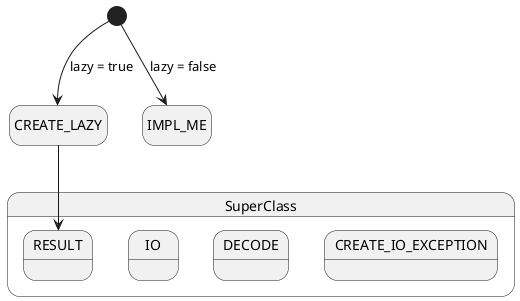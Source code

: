 '
' Copyright (C) 2020-2022 Objectos Software LTDA.
'
' Licensed under the Apache License, Version 2.0 (the "License");
' you may not use this file except in compliance with the License.
' You may obtain a copy of the License at
'
' http://www.apache.org/licenses/LICENSE-2.0
'
' Unless required by applicable law or agreed to in writing, software
' distributed under the License is distributed on an "AS IS" BASIS,
' WITHOUT WARRANTIES OR CONDITIONS OF ANY KIND, either express or implied.
' See the License for the specific language governing permissions and
' limitations under the License.
'

@startuml

hide empty description
skinparam shadowing false

state SuperClass {
  state CREATE_IO_EXCEPTION {
  }
  
  state DECODE {
  }
  
  state IO {
  }  
  
  state RESULT {
  }
}

[*] --> CREATE_LAZY : lazy = true
[*] --> IMPL_ME : lazy = false

CREATE_LAZY --> RESULT

@enduml